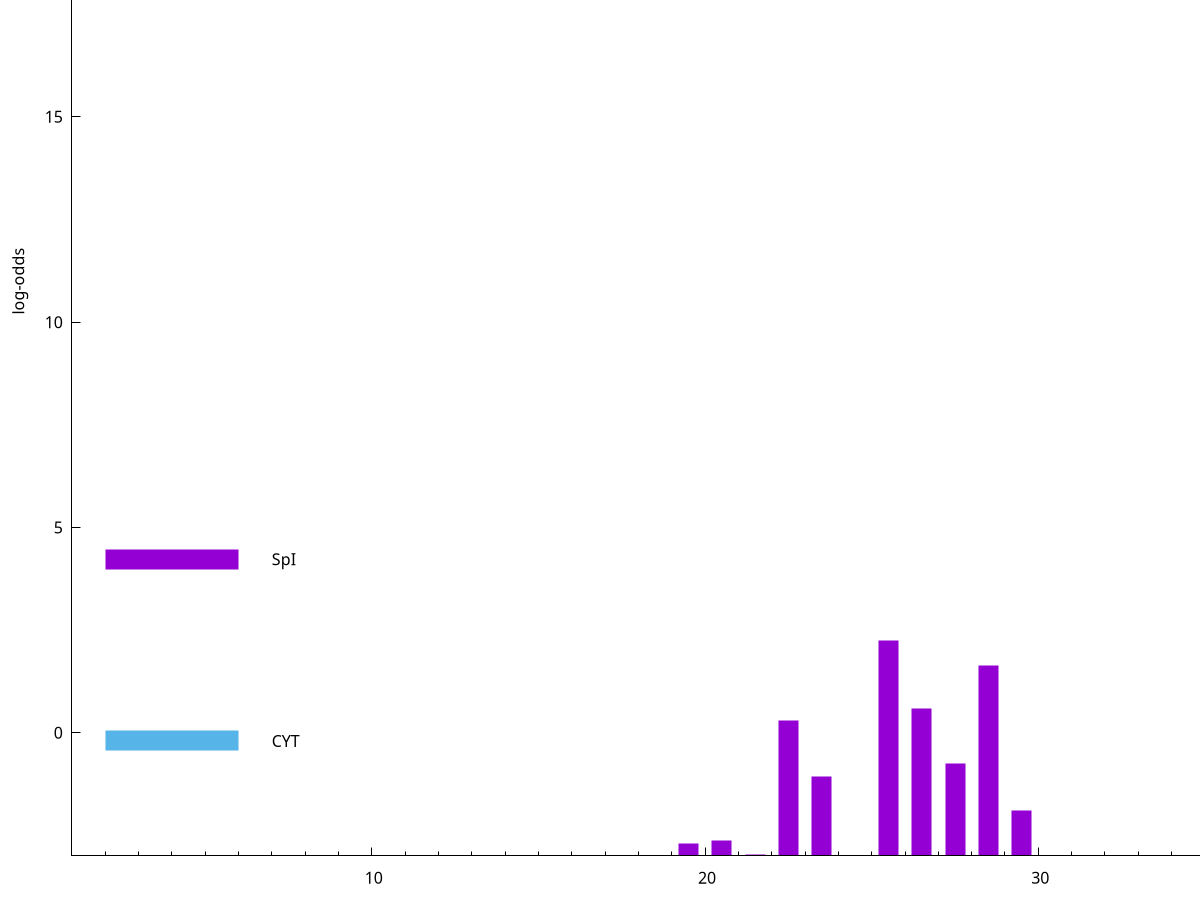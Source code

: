 set title "LipoP predictions for SRR3996258.gff"
set size 2., 1.4
set xrange [1:70] 
set mxtics 10
set yrange [-3:25]
set y2range [0:28]
set ylabel "log-odds"
set term postscript eps color solid "Helvetica" 30
set output "SRR3996258.gff25.eps"
set arrow from 2,20.0591 to 6,20.0591 nohead lt 4 lw 20
set label "TMH" at 7,20.0591
set arrow from 2,4.22851 to 6,4.22851 nohead lt 1 lw 20
set label "SpI" at 7,4.22851
set arrow from 2,-0.200913 to 6,-0.200913 nohead lt 3 lw 20
set label "CYT" at 7,-0.200913
set arrow from 2,20.0591 to 6,20.0591 nohead lt 4 lw 20
set label "TMH" at 7,20.0591
# NOTE: The scores below are the log-odds scores with the threshold
# NOTE: subtracted (a hack to make gnuplot make the histogram all
# NOTE: look nice).
plot "-" axes x1y2 title "" with impulses lt 1 lw 20
25.500000 5.249130
46.500000 5.050260
28.500000 4.641290
26.500000 3.595689
22.500000 3.296410
44.500000 2.375345
27.500000 2.243282
43.500000 2.089788
23.500000 1.932350
29.500000 1.110750
20.500000 0.367860
19.500000 0.302570
21.500000 0.035750
e
exit
